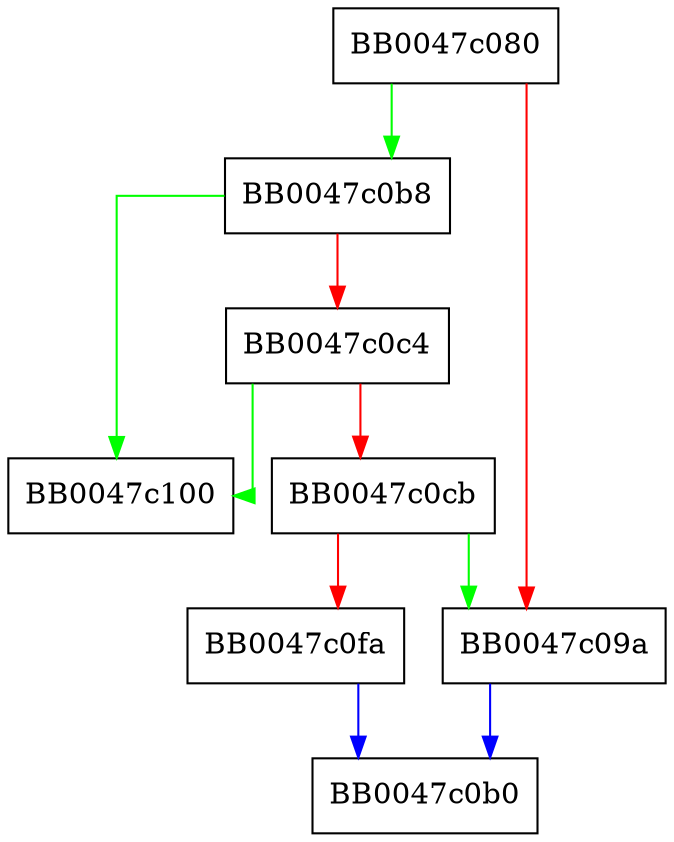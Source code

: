 digraph ssl3_do_change_cipher_spec {
  node [shape="box"];
  graph [splines=ortho];
  BB0047c080 -> BB0047c0b8 [color="green"];
  BB0047c080 -> BB0047c09a [color="red"];
  BB0047c09a -> BB0047c0b0 [color="blue"];
  BB0047c0b8 -> BB0047c100 [color="green"];
  BB0047c0b8 -> BB0047c0c4 [color="red"];
  BB0047c0c4 -> BB0047c100 [color="green"];
  BB0047c0c4 -> BB0047c0cb [color="red"];
  BB0047c0cb -> BB0047c09a [color="green"];
  BB0047c0cb -> BB0047c0fa [color="red"];
  BB0047c0fa -> BB0047c0b0 [color="blue"];
}